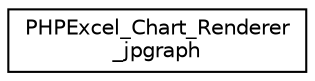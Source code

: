 digraph "Иерархия классов. Графический вид."
{
  edge [fontname="Helvetica",fontsize="10",labelfontname="Helvetica",labelfontsize="10"];
  node [fontname="Helvetica",fontsize="10",shape=record];
  rankdir="LR";
  Node0 [label="PHPExcel_Chart_Renderer\l_jpgraph",height=0.2,width=0.4,color="black", fillcolor="white", style="filled",URL="$class_p_h_p_excel___chart___renderer__jpgraph.html"];
}
